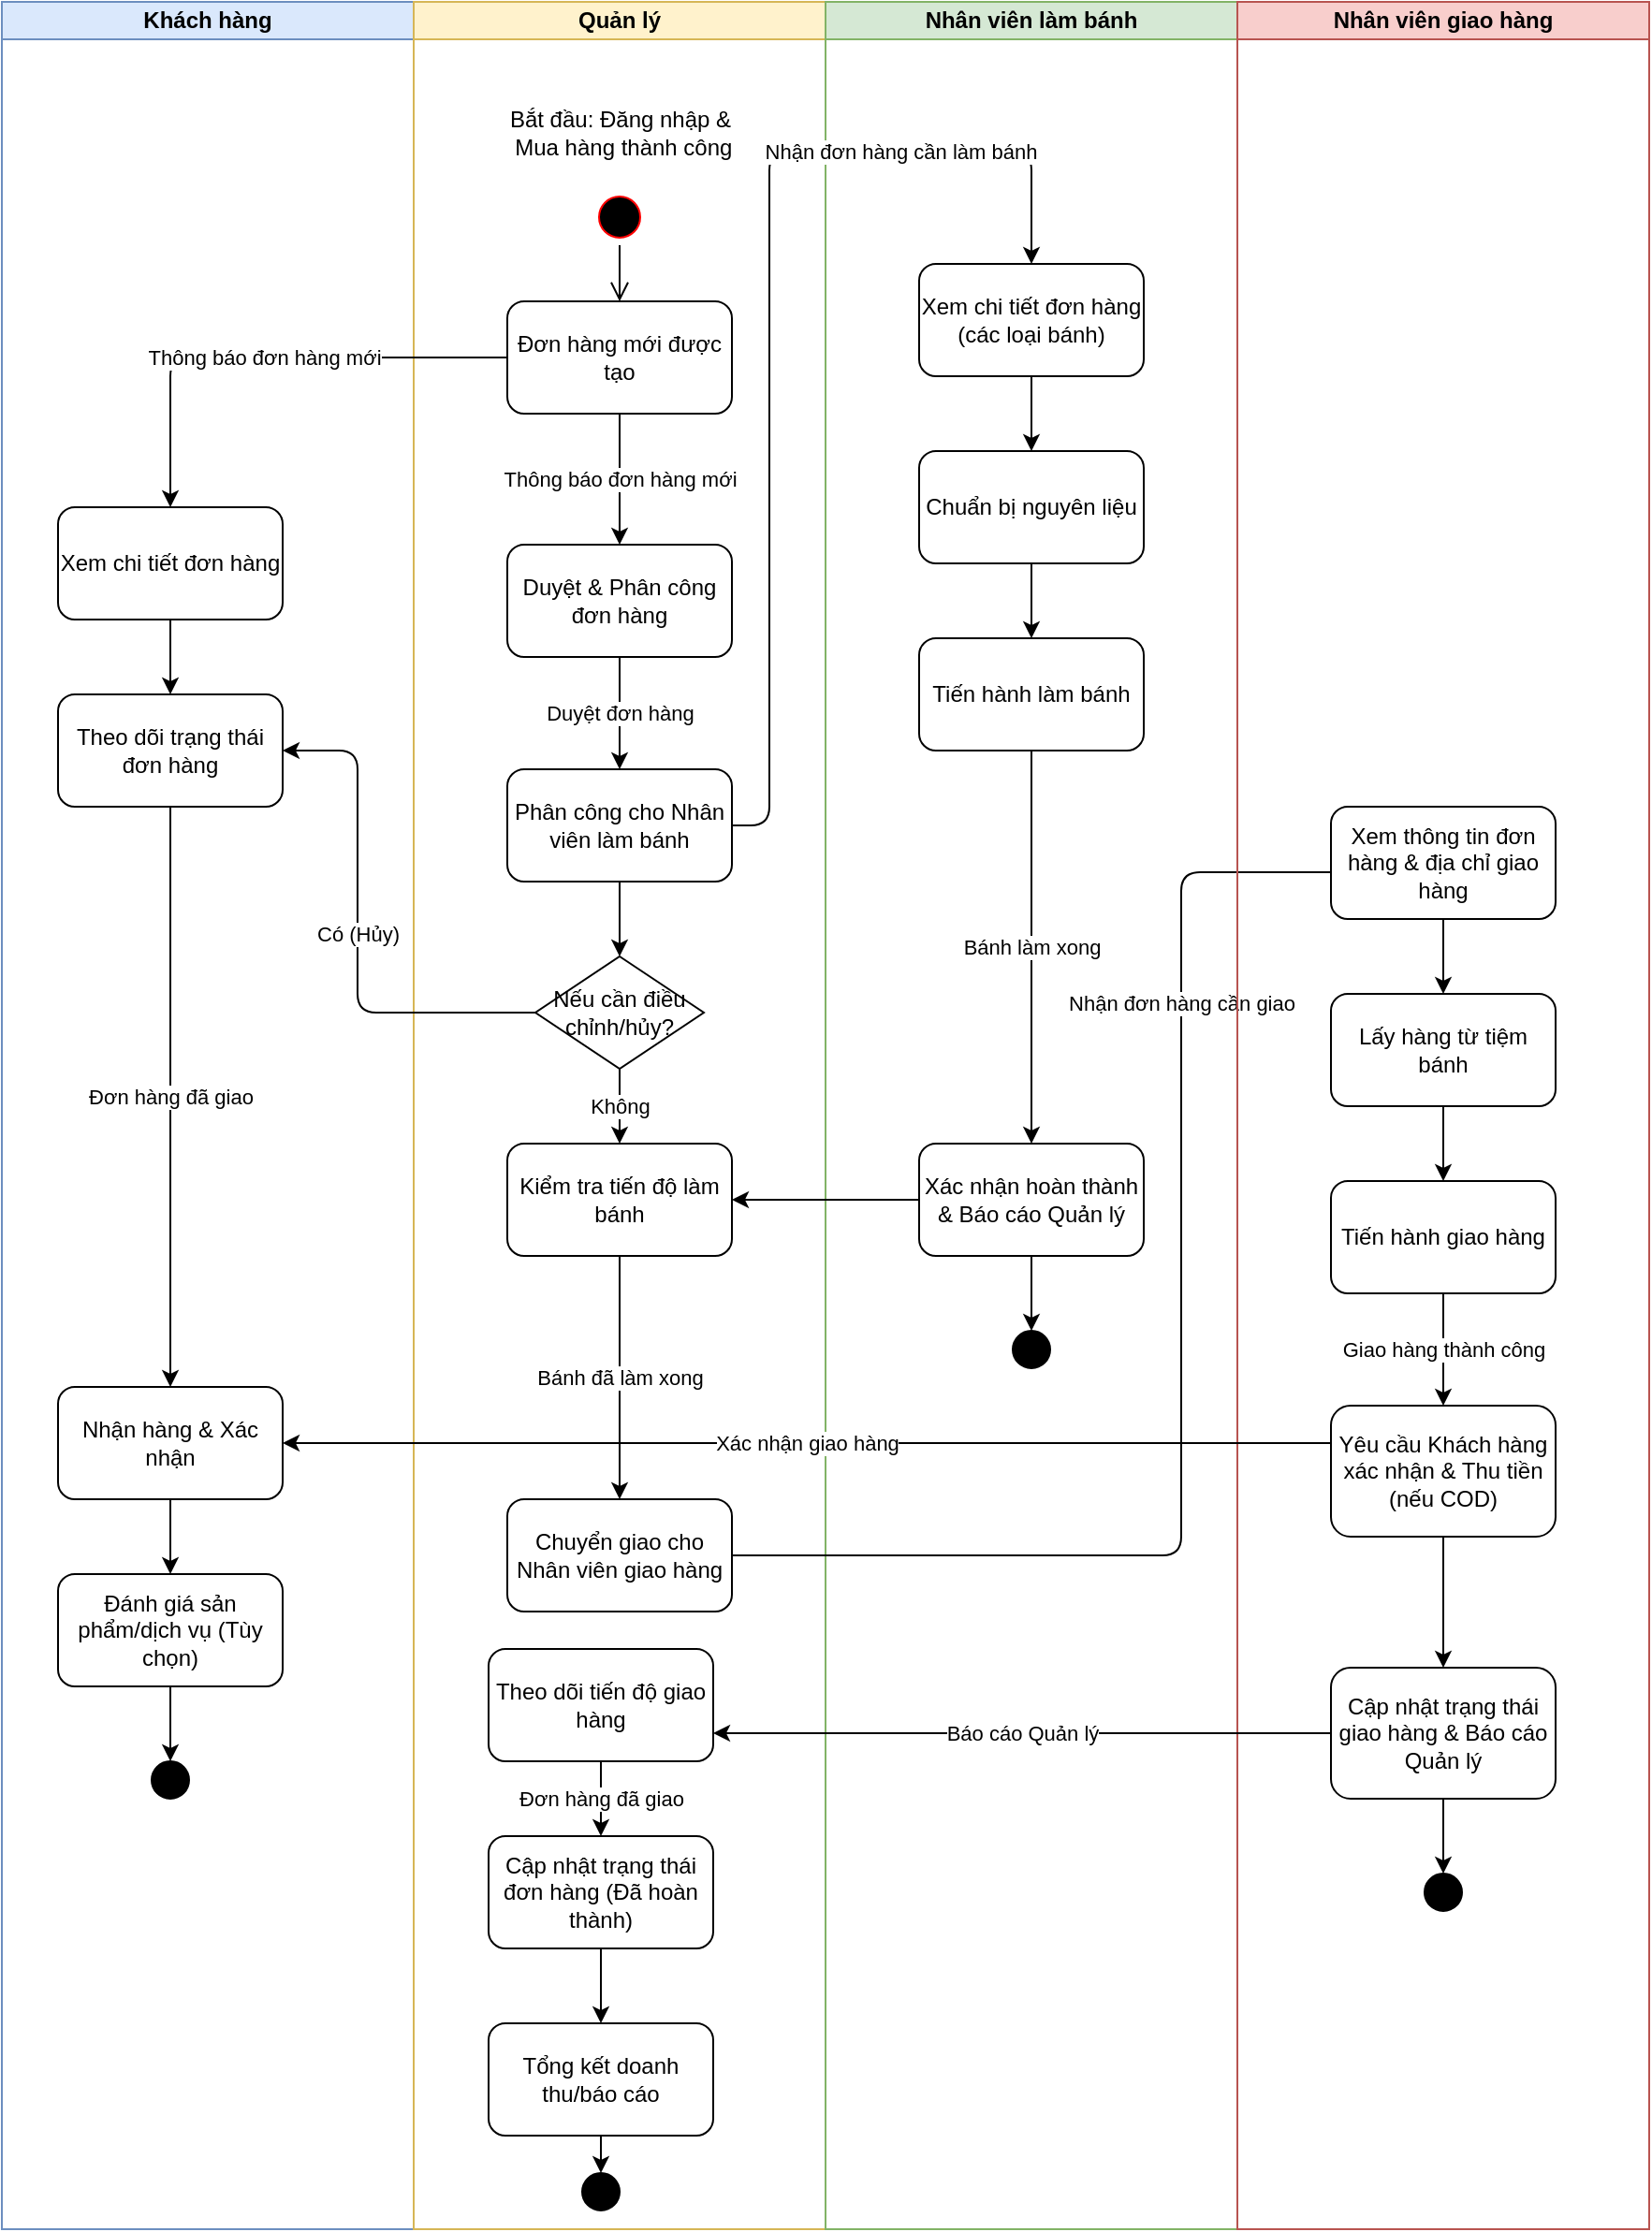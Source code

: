 <mxfile version="27.1.1">
  <diagram id="order_process_flow_vi" name="Sơ đồ Quy trình Xử lý Đơn hàng">
    <mxGraphModel dx="1426" dy="789" grid="1" gridSize="10" guides="1" tooltips="1" connect="1" arrows="1" fold="1" page="1" pageScale="1" pageWidth="1100" pageHeight="1400" math="0" shadow="0">
      <root>
        <mxCell id="0" />
        <mxCell id="1" parent="0" />
        <mxCell id="swimlane_customer" value="Khách hàng" style="swimlane;whiteSpace=wrap;html=1;startSize=20;fillColor=#DAE8FC;strokeColor=#6C8EBF;" parent="1" vertex="1">
          <mxGeometry x="50" y="50" width="220" height="1190" as="geometry" />
        </mxCell>
        <mxCell id="customer_view_order" value="Xem chi tiết đơn hàng" style="rounded=1;whiteSpace=wrap;html=1;" parent="swimlane_customer" vertex="1">
          <mxGeometry x="30" y="270" width="120" height="60" as="geometry" />
        </mxCell>
        <mxCell id="customer_track_order" value="Theo dõi trạng thái đơn hàng" style="rounded=1;whiteSpace=wrap;html=1;" parent="swimlane_customer" vertex="1">
          <mxGeometry x="30" y="370" width="120" height="60" as="geometry" />
        </mxCell>
        <mxCell id="customer_receive_confirm" value="Nhận hàng &amp; Xác nhận" style="rounded=1;whiteSpace=wrap;html=1;" parent="swimlane_customer" vertex="1">
          <mxGeometry x="30" y="740" width="120" height="60" as="geometry" />
        </mxCell>
        <mxCell id="customer_review_optional" value="Đánh giá sản phẩm/dịch vụ (Tùy chọn)" style="rounded=1;whiteSpace=wrap;html=1;" parent="swimlane_customer" vertex="1">
          <mxGeometry x="30" y="840" width="120" height="60" as="geometry" />
        </mxCell>
        <mxCell id="customer_end_node" value="" style="ellipse;whiteSpace=wrap;html=1;fillColor=#000000;strokeColor=#000000;" parent="swimlane_customer" vertex="1">
          <mxGeometry x="80" y="940" width="20" height="20" as="geometry" />
        </mxCell>
        <mxCell id="flow_customer_view_to_track" value="" style="endArrow=classic;html=1;exitX=0.5;exitY=1;entryX=0.5;entryY=0;" parent="swimlane_customer" source="customer_view_order" target="customer_track_order" edge="1">
          <mxGeometry width="50" height="50" relative="1" as="geometry">
            <mxPoint x="110" y="110" as="sourcePoint" />
            <mxPoint x="110" y="150" as="targetPoint" />
          </mxGeometry>
        </mxCell>
        <mxCell id="flow_customer_track_to_receive" value="Đơn hàng đã giao" style="endArrow=classic;html=1;exitX=0.5;exitY=1;entryX=0.5;entryY=0;" parent="swimlane_customer" source="customer_track_order" target="customer_receive_confirm" edge="1">
          <mxGeometry width="50" height="50" relative="1" as="geometry">
            <mxPoint x="110" y="210" as="sourcePoint" />
            <mxPoint x="110" y="250" as="targetPoint" />
          </mxGeometry>
        </mxCell>
        <mxCell id="flow_customer_receive_to_review" value="" style="endArrow=classic;html=1;exitX=0.5;exitY=1;entryX=0.5;entryY=0;" parent="swimlane_customer" source="customer_receive_confirm" target="customer_review_optional" edge="1">
          <mxGeometry width="50" height="50" relative="1" as="geometry">
            <mxPoint x="110" y="510" as="sourcePoint" />
            <mxPoint x="110" y="550" as="targetPoint" />
          </mxGeometry>
        </mxCell>
        <mxCell id="flow_customer_review_to_end" value="" style="endArrow=classic;html=1;exitX=0.5;exitY=1;entryX=0.5;entryY=0;" parent="swimlane_customer" source="customer_review_optional" target="customer_end_node" edge="1">
          <mxGeometry width="50" height="50" relative="1" as="geometry">
            <mxPoint x="110" y="610" as="sourcePoint" />
            <mxPoint x="110" y="650" as="targetPoint" />
          </mxGeometry>
        </mxCell>
        <mxCell id="swimlane_manager" value="Quản lý" style="swimlane;whiteSpace=wrap;html=1;startSize=20;fillColor=#FFF2CC;strokeColor=#D6B656;" parent="1" vertex="1">
          <mxGeometry x="270" y="50" width="220" height="1190" as="geometry" />
        </mxCell>
        <mxCell id="flow_manager_review_to_assign_baker" value="Duyệt đơn hàng" style="endArrow=classic;html=1;exitX=0.5;exitY=1;entryX=0.5;entryY=0;" parent="swimlane_manager" source="manager_review_assign" target="manager_assign_baker" edge="1">
          <mxGeometry width="50" height="50" relative="1" as="geometry">
            <mxPoint x="110" y="110" as="sourcePoint" />
            <mxPoint x="110" y="150" as="targetPoint" />
          </mxGeometry>
        </mxCell>
        <mxCell id="flow_manager_check_baking_to_handover" value="Bánh đã làm xong" style="endArrow=classic;html=1;exitX=0.5;exitY=1;entryX=0.5;entryY=0;" parent="swimlane_manager" source="manager_check_baking_progress" target="manager_handover_delivery" edge="1">
          <mxGeometry width="50" height="50" relative="1" as="geometry">
            <mxPoint x="110" y="410" as="sourcePoint" />
            <mxPoint x="110" y="450" as="targetPoint" />
          </mxGeometry>
        </mxCell>
        <mxCell id="flow_manager_track_delivery_to_update_status" value="Đơn hàng đã giao" style="endArrow=classic;html=1;exitX=0.5;exitY=1;entryX=0.5;entryY=0;" parent="swimlane_manager" source="manager_track_delivery" target="manager_update_status" edge="1">
          <mxGeometry width="50" height="50" relative="1" as="geometry">
            <mxPoint x="110" y="710" as="sourcePoint" />
            <mxPoint x="110" y="750" as="targetPoint" />
          </mxGeometry>
        </mxCell>
        <mxCell id="flow_manager_update_status_to_report" value="" style="endArrow=classic;html=1;exitX=0.5;exitY=1;entryX=0.5;entryY=0;" parent="swimlane_manager" source="manager_update_status" target="manager_report" edge="1">
          <mxGeometry width="50" height="50" relative="1" as="geometry">
            <mxPoint x="110" y="810" as="sourcePoint" />
            <mxPoint x="110" y="850" as="targetPoint" />
          </mxGeometry>
        </mxCell>
        <mxCell id="flow_manager_report_to_end" value="" style="endArrow=classic;html=1;exitX=0.5;exitY=1;entryX=0.5;entryY=0;" parent="swimlane_manager" source="manager_report" target="manager_end_node" edge="1">
          <mxGeometry width="50" height="50" relative="1" as="geometry">
            <mxPoint x="110" y="910" as="sourcePoint" />
            <mxPoint x="110" y="940" as="targetPoint" />
          </mxGeometry>
        </mxCell>
        <mxCell id="flow_manager_assign_to_decision" value="" style="endArrow=classic;html=1;exitX=0.5;exitY=1;entryX=0.5;entryY=0;" parent="swimlane_manager" source="manager_assign_baker" target="manager_decision_cancel" edge="1">
          <mxGeometry width="50" height="50" relative="1" as="geometry">
            <mxPoint x="110" y="210" as="sourcePoint" />
            <mxPoint x="110" y="250" as="targetPoint" />
          </mxGeometry>
        </mxCell>
        <mxCell id="flow_decision_to_check_baking_yes" value="Không" style="endArrow=classic;html=1;exitX=0.5;exitY=1;entryX=0.5;entryY=0;" parent="swimlane_manager" source="manager_decision_cancel" target="manager_check_baking_progress" edge="1">
          <mxGeometry width="50" height="50" relative="1" as="geometry">
            <mxPoint x="110" y="310" as="sourcePoint" />
            <mxPoint x="110" y="350" as="targetPoint" />
          </mxGeometry>
        </mxCell>
        <mxCell id="flow_order_created_to_manager_review" value="Thông báo đơn hàng mới" style="endArrow=classic;html=1;exitX=0.5;exitY=1;entryX=0.5;entryY=0;" parent="swimlane_manager" source="order_created_activity" target="manager_review_assign" edge="1">
          <mxGeometry width="50" height="50" relative="1" as="geometry">
            <mxPoint x="110" y="220" as="sourcePoint" />
            <mxPoint x="110" y="240" as="targetPoint" />
          </mxGeometry>
        </mxCell>
        <mxCell id="yBXTgzc2NDiFwJCppLHH-3" value="" style="edgeStyle=orthogonalEdgeStyle;html=1;verticalAlign=bottom;endArrow=open;endSize=8;strokeColor=light-dark(#000000, #ff9090);rounded=0;entryX=0.5;entryY=0;entryDx=0;entryDy=0;" edge="1" source="yBXTgzc2NDiFwJCppLHH-2" parent="swimlane_manager" target="order_created_activity">
          <mxGeometry relative="1" as="geometry">
            <mxPoint x="25" y="140" as="targetPoint" />
          </mxGeometry>
        </mxCell>
        <mxCell id="manager_end_node" value="" style="ellipse;whiteSpace=wrap;html=1;fillColor=#000000;strokeColor=#000000;" parent="swimlane_manager" vertex="1">
          <mxGeometry x="90" y="1160" width="20" height="20" as="geometry" />
        </mxCell>
        <mxCell id="manager_report" value="Tổng kết doanh thu/báo cáo" style="rounded=1;whiteSpace=wrap;html=1;" parent="swimlane_manager" vertex="1">
          <mxGeometry x="40" y="1080" width="120" height="60" as="geometry" />
        </mxCell>
        <mxCell id="manager_update_status" value="Cập nhật trạng thái đơn hàng (Đã hoàn thành)" style="rounded=1;whiteSpace=wrap;html=1;" parent="swimlane_manager" vertex="1">
          <mxGeometry x="40" y="980" width="120" height="60" as="geometry" />
        </mxCell>
        <mxCell id="manager_track_delivery" value="Theo dõi tiến độ giao hàng" style="rounded=1;whiteSpace=wrap;html=1;" parent="swimlane_manager" vertex="1">
          <mxGeometry x="40" y="880" width="120" height="60" as="geometry" />
        </mxCell>
        <mxCell id="manager_handover_delivery" value="Chuyển giao cho Nhân viên giao hàng" style="rounded=1;whiteSpace=wrap;html=1;" parent="swimlane_manager" vertex="1">
          <mxGeometry x="50" y="800" width="120" height="60" as="geometry" />
        </mxCell>
        <mxCell id="manager_check_baking_progress" value="Kiểm tra tiến độ làm bánh" style="rounded=1;whiteSpace=wrap;html=1;" parent="swimlane_manager" vertex="1">
          <mxGeometry x="50" y="610" width="120" height="60" as="geometry" />
        </mxCell>
        <mxCell id="manager_decision_cancel" value="Nếu cần điều chỉnh/hủy?" style="rhombus;whiteSpace=wrap;html=1;align=center;" parent="swimlane_manager" vertex="1">
          <mxGeometry x="65" y="510" width="90" height="60" as="geometry" />
        </mxCell>
        <mxCell id="manager_assign_baker" value="Phân công cho Nhân viên làm bánh" style="rounded=1;whiteSpace=wrap;html=1;" parent="swimlane_manager" vertex="1">
          <mxGeometry x="50" y="410" width="120" height="60" as="geometry" />
        </mxCell>
        <mxCell id="manager_review_assign" value="Duyệt &amp; Phân công đơn hàng" style="rounded=1;whiteSpace=wrap;html=1;" parent="swimlane_manager" vertex="1">
          <mxGeometry x="50" y="290" width="120" height="60" as="geometry" />
        </mxCell>
        <mxCell id="order_created_activity" value="Đơn hàng mới được tạo" style="rounded=1;whiteSpace=wrap;html=1;" parent="swimlane_manager" vertex="1">
          <mxGeometry x="50" y="160" width="120" height="60" as="geometry" />
        </mxCell>
        <mxCell id="yBXTgzc2NDiFwJCppLHH-2" value="" style="ellipse;html=1;shape=startState;fillColor=#000000;strokeColor=#ff0000;" vertex="1" parent="swimlane_manager">
          <mxGeometry x="95" y="100" width="30" height="30" as="geometry" />
        </mxCell>
        <mxCell id="start_label" value="Bắt đầu: Đăng nhập &amp;amp;&lt;div&gt;&amp;nbsp;Mua hàng thành công&lt;/div&gt;" style="text;html=1;align=center;verticalAlign=middle;resizable=0;points=[];autosize=1;strokeColor=none;fillColor=none;" parent="swimlane_manager" vertex="1">
          <mxGeometry x="40" y="50" width="140" height="40" as="geometry" />
        </mxCell>
        <mxCell id="swimlane_baker" value="Nhân viên làm bánh" style="swimlane;whiteSpace=wrap;html=1;startSize=20;fillColor=#D5E8D4;strokeColor=#82B366;" parent="1" vertex="1">
          <mxGeometry x="490" y="50" width="220" height="1190" as="geometry" />
        </mxCell>
        <mxCell id="baker_view_order" value="Xem chi tiết đơn hàng (các loại bánh)" style="rounded=1;whiteSpace=wrap;html=1;" parent="swimlane_baker" vertex="1">
          <mxGeometry x="50" y="140" width="120" height="60" as="geometry" />
        </mxCell>
        <mxCell id="baker_prepare_ingredients" value="Chuẩn bị nguyên liệu" style="rounded=1;whiteSpace=wrap;html=1;" parent="swimlane_baker" vertex="1">
          <mxGeometry x="50" y="240" width="120" height="60" as="geometry" />
        </mxCell>
        <mxCell id="baker_bake" value="Tiến hành làm bánh" style="rounded=1;whiteSpace=wrap;html=1;" parent="swimlane_baker" vertex="1">
          <mxGeometry x="50" y="340" width="120" height="60" as="geometry" />
        </mxCell>
        <mxCell id="baker_confirm_report" value="Xác nhận hoàn thành &amp; Báo cáo Quản lý" style="rounded=1;whiteSpace=wrap;html=1;" parent="swimlane_baker" vertex="1">
          <mxGeometry x="50" y="610" width="120" height="60" as="geometry" />
        </mxCell>
        <mxCell id="baker_end_node" value="" style="ellipse;whiteSpace=wrap;html=1;fillColor=#000000;strokeColor=#000000;" parent="swimlane_baker" vertex="1">
          <mxGeometry x="100" y="710" width="20" height="20" as="geometry" />
        </mxCell>
        <mxCell id="flow_baker_view_to_prepare" value="" style="endArrow=classic;html=1;exitX=0.5;exitY=1;entryX=0.5;entryY=0;" parent="swimlane_baker" source="baker_view_order" target="baker_prepare_ingredients" edge="1">
          <mxGeometry width="50" height="50" relative="1" as="geometry">
            <mxPoint x="110" y="110" as="sourcePoint" />
            <mxPoint x="110" y="150" as="targetPoint" />
          </mxGeometry>
        </mxCell>
        <mxCell id="flow_baker_prepare_to_bake" value="" style="endArrow=classic;html=1;exitX=0.5;exitY=1;entryX=0.5;entryY=0;" parent="swimlane_baker" source="baker_prepare_ingredients" target="baker_bake" edge="1">
          <mxGeometry width="50" height="50" relative="1" as="geometry">
            <mxPoint x="110" y="210" as="sourcePoint" />
            <mxPoint x="110" y="250" as="targetPoint" />
          </mxGeometry>
        </mxCell>
        <mxCell id="flow_baker_bake_to_confirm" value="Bánh làm xong" style="endArrow=classic;html=1;exitX=0.5;exitY=1;entryX=0.5;entryY=0;" parent="swimlane_baker" source="baker_bake" target="baker_confirm_report" edge="1">
          <mxGeometry width="50" height="50" relative="1" as="geometry">
            <mxPoint x="110" y="310" as="sourcePoint" />
            <mxPoint x="110" y="350" as="targetPoint" />
          </mxGeometry>
        </mxCell>
        <mxCell id="flow_baker_confirm_to_end" value="" style="endArrow=classic;html=1;exitX=0.5;exitY=1;entryX=0.5;entryY=0;" parent="swimlane_baker" source="baker_confirm_report" target="baker_end_node" edge="1">
          <mxGeometry width="50" height="50" relative="1" as="geometry">
            <mxPoint x="110" y="410" as="sourcePoint" />
            <mxPoint x="110" y="450" as="targetPoint" />
          </mxGeometry>
        </mxCell>
        <mxCell id="flow_manager_handover_to_delivery_view" value="Nhận đơn hàng cần giao" style="endArrow=classic;html=1;exitX=1;exitY=0.5;entryX=0;entryY=0.5;edgeStyle=orthogonalEdgeStyle;exitDx=0;exitDy=0;entryDx=0;entryDy=0;" parent="swimlane_baker" source="manager_handover_delivery" edge="1">
          <mxGeometry x="0.477" width="50" height="50" relative="1" as="geometry">
            <mxPoint x="-10" y="835" as="sourcePoint" />
            <mxPoint x="310" y="465" as="targetPoint" />
            <Array as="points">
              <mxPoint x="190" y="830" />
              <mxPoint x="190" y="465" />
            </Array>
            <mxPoint as="offset" />
          </mxGeometry>
        </mxCell>
        <mxCell id="swimlane_delivery" value="Nhân viên giao hàng" style="swimlane;whiteSpace=wrap;html=1;startSize=20;fillColor=#F8CECC;strokeColor=#B85450;" parent="1" vertex="1">
          <mxGeometry x="710" y="50" width="220" height="1190" as="geometry" />
        </mxCell>
        <mxCell id="delivery_view_order" value="Xem thông tin đơn hàng &amp; địa chỉ giao hàng" style="rounded=1;whiteSpace=wrap;html=1;" parent="swimlane_delivery" vertex="1">
          <mxGeometry x="50" y="430" width="120" height="60" as="geometry" />
        </mxCell>
        <mxCell id="delivery_pickup_order" value="Lấy hàng từ tiệm bánh" style="rounded=1;whiteSpace=wrap;html=1;" parent="swimlane_delivery" vertex="1">
          <mxGeometry x="50" y="530" width="120" height="60" as="geometry" />
        </mxCell>
        <mxCell id="delivery_deliver_order" value="Tiến hành giao hàng" style="rounded=1;whiteSpace=wrap;html=1;" parent="swimlane_delivery" vertex="1">
          <mxGeometry x="50" y="630" width="120" height="60" as="geometry" />
        </mxCell>
        <mxCell id="delivery_confirm_payment" value="Yêu cầu Khách hàng xác nhận &amp; Thu tiền (nếu COD)" style="rounded=1;whiteSpace=wrap;html=1;" parent="swimlane_delivery" vertex="1">
          <mxGeometry x="50" y="750" width="120" height="70" as="geometry" />
        </mxCell>
        <mxCell id="delivery_update_report" value="Cập nhật trạng thái giao hàng &amp; Báo cáo Quản lý" style="rounded=1;whiteSpace=wrap;html=1;" parent="swimlane_delivery" vertex="1">
          <mxGeometry x="50" y="890" width="120" height="70" as="geometry" />
        </mxCell>
        <mxCell id="delivery_end_node" value="" style="ellipse;whiteSpace=wrap;html=1;fillColor=#000000;strokeColor=#000000;" parent="swimlane_delivery" vertex="1">
          <mxGeometry x="100" y="1000" width="20" height="20" as="geometry" />
        </mxCell>
        <mxCell id="flow_delivery_view_to_pickup" value="" style="endArrow=classic;html=1;exitX=0.5;exitY=1;entryX=0.5;entryY=0;" parent="swimlane_delivery" source="delivery_view_order" target="delivery_pickup_order" edge="1">
          <mxGeometry width="50" height="50" relative="1" as="geometry">
            <mxPoint x="110" y="110" as="sourcePoint" />
            <mxPoint x="110" y="150" as="targetPoint" />
          </mxGeometry>
        </mxCell>
        <mxCell id="flow_delivery_pickup_to_deliver" value="" style="endArrow=classic;html=1;exitX=0.5;exitY=1;entryX=0.5;entryY=0;" parent="swimlane_delivery" source="delivery_pickup_order" target="delivery_deliver_order" edge="1">
          <mxGeometry width="50" height="50" relative="1" as="geometry">
            <mxPoint x="110" y="210" as="sourcePoint" />
            <mxPoint x="110" y="250" as="targetPoint" />
          </mxGeometry>
        </mxCell>
        <mxCell id="flow_delivery_deliver_to_confirm_payment" value="Giao hàng thành công" style="endArrow=classic;html=1;exitX=0.5;exitY=1;entryX=0.5;entryY=0;" parent="swimlane_delivery" source="delivery_deliver_order" target="delivery_confirm_payment" edge="1">
          <mxGeometry width="50" height="50" relative="1" as="geometry">
            <mxPoint x="110" y="310" as="sourcePoint" />
            <mxPoint x="110" y="350" as="targetPoint" />
          </mxGeometry>
        </mxCell>
        <mxCell id="flow_delivery_confirm_to_update_report" value="" style="endArrow=classic;html=1;exitX=0.5;exitY=1;entryX=0.5;entryY=0;" parent="swimlane_delivery" source="delivery_confirm_payment" target="delivery_update_report" edge="1">
          <mxGeometry width="50" height="50" relative="1" as="geometry">
            <mxPoint x="110" y="420" as="sourcePoint" />
            <mxPoint x="110" y="450" as="targetPoint" />
          </mxGeometry>
        </mxCell>
        <mxCell id="flow_delivery_update_to_end" value="" style="endArrow=classic;html=1;exitX=0.5;exitY=1;entryX=0.5;entryY=0;" parent="swimlane_delivery" source="delivery_update_report" target="delivery_end_node" edge="1">
          <mxGeometry width="50" height="50" relative="1" as="geometry">
            <mxPoint x="110" y="520" as="sourcePoint" />
            <mxPoint x="110" y="550" as="targetPoint" />
          </mxGeometry>
        </mxCell>
        <mxCell id="flow_order_created_to_customer_view" value="Thông báo đơn hàng mới" style="endArrow=classic;html=1;exitX=0;exitY=0.5;entryX=0.5;entryY=0;edgeStyle=orthogonalEdgeStyle;exitDx=0;exitDy=0;" parent="1" source="order_created_activity" target="customer_view_order" edge="1">
          <mxGeometry width="50" height="50" relative="1" as="geometry">
            <mxPoint x="390" y="130" as="sourcePoint" />
            <mxPoint x="390" y="150" as="targetPoint" />
            <Array as="points">
              <mxPoint x="140" y="240" />
            </Array>
          </mxGeometry>
        </mxCell>
        <mxCell id="flow_manager_assign_to_baker_view" value="Nhận đơn hàng cần làm bánh" style="endArrow=classic;html=1;exitX=1;exitY=0.5;entryX=0.5;entryY=0;edgeStyle=orthogonalEdgeStyle;exitDx=0;exitDy=0;" parent="1" source="manager_assign_baker" target="baker_view_order" edge="1">
          <mxGeometry x="0.552" width="50" height="50" relative="1" as="geometry">
            <mxPoint x="390" y="210" as="sourcePoint" />
            <mxPoint x="390" y="250" as="targetPoint" />
            <Array as="points">
              <mxPoint x="460" y="490" />
              <mxPoint x="460" y="130" />
              <mxPoint x="600" y="130" />
            </Array>
            <mxPoint as="offset" />
          </mxGeometry>
        </mxCell>
        <mxCell id="flow_baker_confirm_to_manager_check" value="" style="endArrow=classic;html=1;exitX=0;exitY=0.5;entryX=1;entryY=0.5;edgeStyle=orthogonalEdgeStyle;exitDx=0;exitDy=0;entryDx=0;entryDy=0;" parent="1" source="baker_confirm_report" target="manager_check_baking_progress" edge="1">
          <mxGeometry width="50" height="50" relative="1" as="geometry">
            <mxPoint x="550" y="350" as="sourcePoint" />
            <mxPoint x="550" y="370" as="targetPoint" />
          </mxGeometry>
        </mxCell>
        <mxCell id="flow_delivery_confirm_to_customer_receive" value="Xác nhận giao hàng" style="endArrow=classic;html=1;entryX=1;entryY=0.5;edgeStyle=orthogonalEdgeStyle;" parent="1" target="customer_receive_confirm" edge="1">
          <mxGeometry x="0.002" width="50" height="50" relative="1" as="geometry">
            <mxPoint x="760" y="820" as="sourcePoint" />
            <mxPoint x="710" y="385" as="targetPoint" />
            <Array as="points">
              <mxPoint x="760" y="820" />
            </Array>
            <mxPoint as="offset" />
          </mxGeometry>
        </mxCell>
        <mxCell id="flow_delivery_update_to_manager_track" value="Báo cáo Quản lý" style="endArrow=classic;html=1;exitX=0;exitY=0.5;entryX=1;entryY=0.75;edgeStyle=orthogonalEdgeStyle;exitDx=0;exitDy=0;entryDx=0;entryDy=0;" parent="1" source="delivery_update_report" target="manager_track_delivery" edge="1">
          <mxGeometry width="50" height="50" relative="1" as="geometry">
            <mxPoint x="770" y="450" as="sourcePoint" />
            <mxPoint x="770" y="470" as="targetPoint" />
            <Array as="points">
              <mxPoint x="760" y="975" />
            </Array>
          </mxGeometry>
        </mxCell>
        <mxCell id="flow_decision_to_customer_notify_cancel" value="Có (Hủy)" style="endArrow=classic;html=1;exitX=0;exitY=0.5;entryX=1;entryY=0.5;edgeStyle=orthogonalEdgeStyle;" parent="1" source="manager_decision_cancel" target="customer_track_order" edge="1">
          <mxGeometry width="50" height="50" relative="1" as="geometry">
            <mxPoint x="270" y="280" as="sourcePoint" />
            <mxPoint x="270" y="280" as="targetPoint" />
            <Array as="points">
              <mxPoint x="240" y="590" />
              <mxPoint x="240" y="450" />
            </Array>
          </mxGeometry>
        </mxCell>
      </root>
    </mxGraphModel>
  </diagram>
</mxfile>
